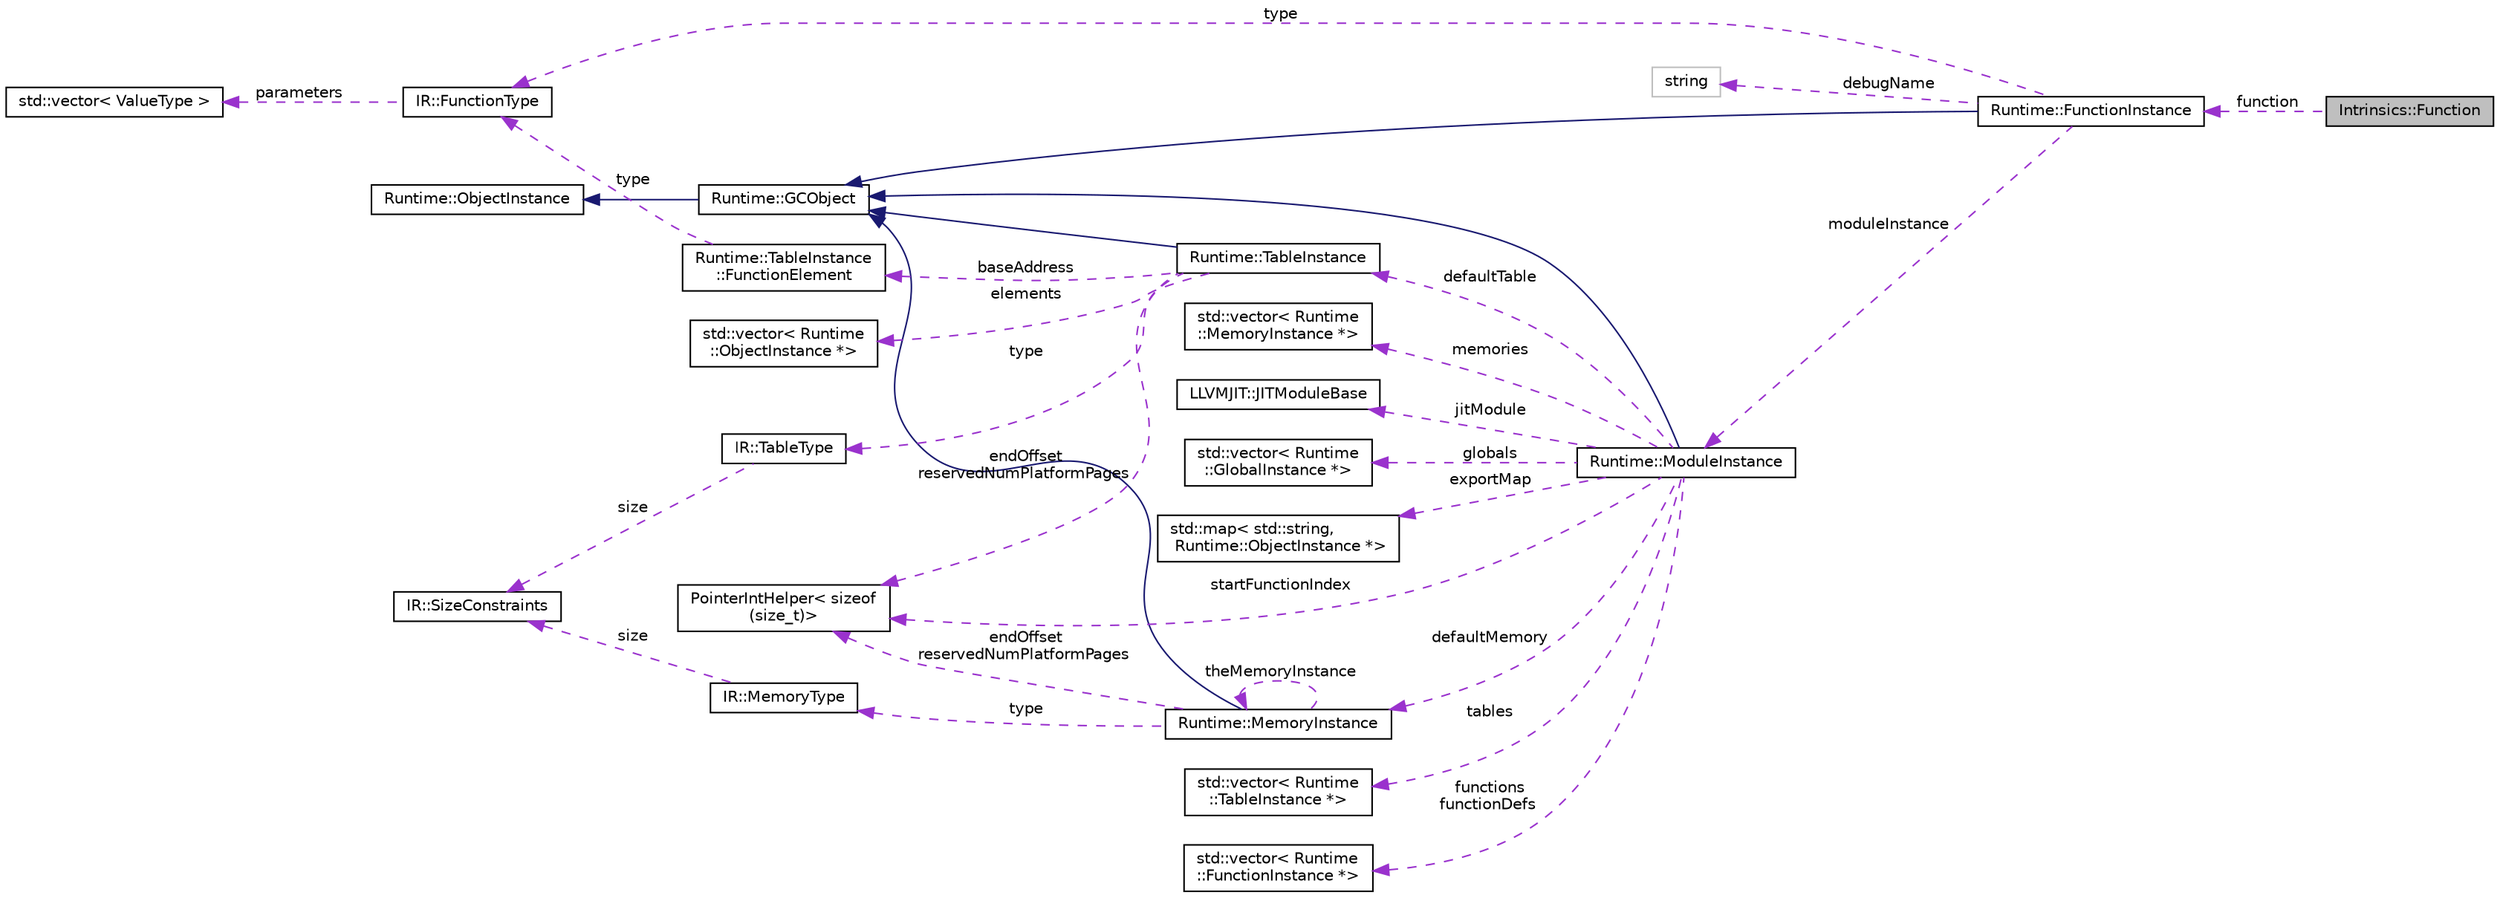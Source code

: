 digraph "Intrinsics::Function"
{
  edge [fontname="Helvetica",fontsize="10",labelfontname="Helvetica",labelfontsize="10"];
  node [fontname="Helvetica",fontsize="10",shape=record];
  rankdir="LR";
  Node1 [label="Intrinsics::Function",height=0.2,width=0.4,color="black", fillcolor="grey75", style="filled", fontcolor="black"];
  Node2 -> Node1 [dir="back",color="darkorchid3",fontsize="10",style="dashed",label=" function" ,fontname="Helvetica"];
  Node2 [label="Runtime::FunctionInstance",height=0.2,width=0.4,color="black", fillcolor="white", style="filled",URL="$struct_runtime_1_1_function_instance.html"];
  Node3 -> Node2 [dir="back",color="midnightblue",fontsize="10",style="solid",fontname="Helvetica"];
  Node3 [label="Runtime::GCObject",height=0.2,width=0.4,color="black", fillcolor="white", style="filled",URL="$struct_runtime_1_1_g_c_object.html"];
  Node4 -> Node3 [dir="back",color="midnightblue",fontsize="10",style="solid",fontname="Helvetica"];
  Node4 [label="Runtime::ObjectInstance",height=0.2,width=0.4,color="black", fillcolor="white", style="filled",URL="$struct_runtime_1_1_object_instance.html"];
  Node5 -> Node2 [dir="back",color="darkorchid3",fontsize="10",style="dashed",label=" debugName" ,fontname="Helvetica"];
  Node5 [label="string",height=0.2,width=0.4,color="grey75", fillcolor="white", style="filled"];
  Node6 -> Node2 [dir="back",color="darkorchid3",fontsize="10",style="dashed",label=" type" ,fontname="Helvetica"];
  Node6 [label="IR::FunctionType",height=0.2,width=0.4,color="black", fillcolor="white", style="filled",URL="$struct_i_r_1_1_function_type.html"];
  Node7 -> Node6 [dir="back",color="darkorchid3",fontsize="10",style="dashed",label=" parameters" ,fontname="Helvetica"];
  Node7 [label="std::vector\< ValueType \>",height=0.2,width=0.4,color="black", fillcolor="white", style="filled",URL="$classstd_1_1vector.html"];
  Node8 -> Node2 [dir="back",color="darkorchid3",fontsize="10",style="dashed",label=" moduleInstance" ,fontname="Helvetica"];
  Node8 [label="Runtime::ModuleInstance",height=0.2,width=0.4,color="black", fillcolor="white", style="filled",URL="$struct_runtime_1_1_module_instance.html"];
  Node3 -> Node8 [dir="back",color="midnightblue",fontsize="10",style="solid",fontname="Helvetica"];
  Node9 -> Node8 [dir="back",color="darkorchid3",fontsize="10",style="dashed",label=" jitModule" ,fontname="Helvetica"];
  Node9 [label="LLVMJIT::JITModuleBase",height=0.2,width=0.4,color="black", fillcolor="white", style="filled",URL="$struct_l_l_v_m_j_i_t_1_1_j_i_t_module_base.html"];
  Node10 -> Node8 [dir="back",color="darkorchid3",fontsize="10",style="dashed",label=" globals" ,fontname="Helvetica"];
  Node10 [label="std::vector\< Runtime\l::GlobalInstance *\>",height=0.2,width=0.4,color="black", fillcolor="white", style="filled",URL="$classstd_1_1vector.html"];
  Node11 -> Node8 [dir="back",color="darkorchid3",fontsize="10",style="dashed",label=" exportMap" ,fontname="Helvetica"];
  Node11 [label="std::map\< std::string,\l Runtime::ObjectInstance *\>",height=0.2,width=0.4,color="black", fillcolor="white", style="filled",URL="$classstd_1_1map.html"];
  Node12 -> Node8 [dir="back",color="darkorchid3",fontsize="10",style="dashed",label=" defaultMemory" ,fontname="Helvetica"];
  Node12 [label="Runtime::MemoryInstance",height=0.2,width=0.4,color="black", fillcolor="white", style="filled",URL="$struct_runtime_1_1_memory_instance.html"];
  Node3 -> Node12 [dir="back",color="midnightblue",fontsize="10",style="solid",fontname="Helvetica"];
  Node12 -> Node12 [dir="back",color="darkorchid3",fontsize="10",style="dashed",label=" theMemoryInstance" ,fontname="Helvetica"];
  Node13 -> Node12 [dir="back",color="darkorchid3",fontsize="10",style="dashed",label=" endOffset\nreservedNumPlatformPages" ,fontname="Helvetica"];
  Node13 [label="PointerIntHelper\< sizeof\l(size_t)\>",height=0.2,width=0.4,color="black", fillcolor="white", style="filled",URL="$struct_pointer_int_helper.html"];
  Node14 -> Node12 [dir="back",color="darkorchid3",fontsize="10",style="dashed",label=" type" ,fontname="Helvetica"];
  Node14 [label="IR::MemoryType",height=0.2,width=0.4,color="black", fillcolor="white", style="filled",URL="$struct_i_r_1_1_memory_type.html"];
  Node15 -> Node14 [dir="back",color="darkorchid3",fontsize="10",style="dashed",label=" size" ,fontname="Helvetica"];
  Node15 [label="IR::SizeConstraints",height=0.2,width=0.4,color="black", fillcolor="white", style="filled",URL="$struct_i_r_1_1_size_constraints.html"];
  Node16 -> Node8 [dir="back",color="darkorchid3",fontsize="10",style="dashed",label=" tables" ,fontname="Helvetica"];
  Node16 [label="std::vector\< Runtime\l::TableInstance *\>",height=0.2,width=0.4,color="black", fillcolor="white", style="filled",URL="$classstd_1_1vector.html"];
  Node17 -> Node8 [dir="back",color="darkorchid3",fontsize="10",style="dashed",label=" functions\nfunctionDefs" ,fontname="Helvetica"];
  Node17 [label="std::vector\< Runtime\l::FunctionInstance *\>",height=0.2,width=0.4,color="black", fillcolor="white", style="filled",URL="$classstd_1_1vector.html"];
  Node18 -> Node8 [dir="back",color="darkorchid3",fontsize="10",style="dashed",label=" defaultTable" ,fontname="Helvetica"];
  Node18 [label="Runtime::TableInstance",height=0.2,width=0.4,color="black", fillcolor="white", style="filled",URL="$struct_runtime_1_1_table_instance.html"];
  Node3 -> Node18 [dir="back",color="midnightblue",fontsize="10",style="solid",fontname="Helvetica"];
  Node19 -> Node18 [dir="back",color="darkorchid3",fontsize="10",style="dashed",label=" elements" ,fontname="Helvetica"];
  Node19 [label="std::vector\< Runtime\l::ObjectInstance *\>",height=0.2,width=0.4,color="black", fillcolor="white", style="filled",URL="$classstd_1_1vector.html"];
  Node20 -> Node18 [dir="back",color="darkorchid3",fontsize="10",style="dashed",label=" baseAddress" ,fontname="Helvetica"];
  Node20 [label="Runtime::TableInstance\l::FunctionElement",height=0.2,width=0.4,color="black", fillcolor="white", style="filled",URL="$struct_runtime_1_1_table_instance_1_1_function_element.html"];
  Node6 -> Node20 [dir="back",color="darkorchid3",fontsize="10",style="dashed",label=" type" ,fontname="Helvetica"];
  Node13 -> Node18 [dir="back",color="darkorchid3",fontsize="10",style="dashed",label=" endOffset\nreservedNumPlatformPages" ,fontname="Helvetica"];
  Node21 -> Node18 [dir="back",color="darkorchid3",fontsize="10",style="dashed",label=" type" ,fontname="Helvetica"];
  Node21 [label="IR::TableType",height=0.2,width=0.4,color="black", fillcolor="white", style="filled",URL="$struct_i_r_1_1_table_type.html"];
  Node15 -> Node21 [dir="back",color="darkorchid3",fontsize="10",style="dashed",label=" size" ,fontname="Helvetica"];
  Node13 -> Node8 [dir="back",color="darkorchid3",fontsize="10",style="dashed",label=" startFunctionIndex" ,fontname="Helvetica"];
  Node22 -> Node8 [dir="back",color="darkorchid3",fontsize="10",style="dashed",label=" memories" ,fontname="Helvetica"];
  Node22 [label="std::vector\< Runtime\l::MemoryInstance *\>",height=0.2,width=0.4,color="black", fillcolor="white", style="filled",URL="$classstd_1_1vector.html"];
}
